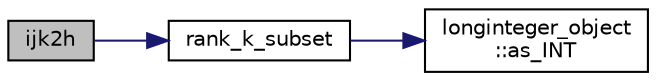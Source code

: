 digraph "ijk2h"
{
  edge [fontname="Helvetica",fontsize="10",labelfontname="Helvetica",labelfontsize="10"];
  node [fontname="Helvetica",fontsize="10",shape=record];
  rankdir="LR";
  Node693 [label="ijk2h",height=0.2,width=0.4,color="black", fillcolor="grey75", style="filled", fontcolor="black"];
  Node693 -> Node694 [color="midnightblue",fontsize="10",style="solid",fontname="Helvetica"];
  Node694 [label="rank_k_subset",height=0.2,width=0.4,color="black", fillcolor="white", style="filled",URL="$d2/d7c/combinatorics_8_c.html#a8ec9127fb82ee9dfa337c897c7060a57"];
  Node694 -> Node695 [color="midnightblue",fontsize="10",style="solid",fontname="Helvetica"];
  Node695 [label="longinteger_object\l::as_INT",height=0.2,width=0.4,color="black", fillcolor="white", style="filled",URL="$dd/d7e/classlonginteger__object.html#afb992d4679a6741acc63c8bcba27971e"];
}
